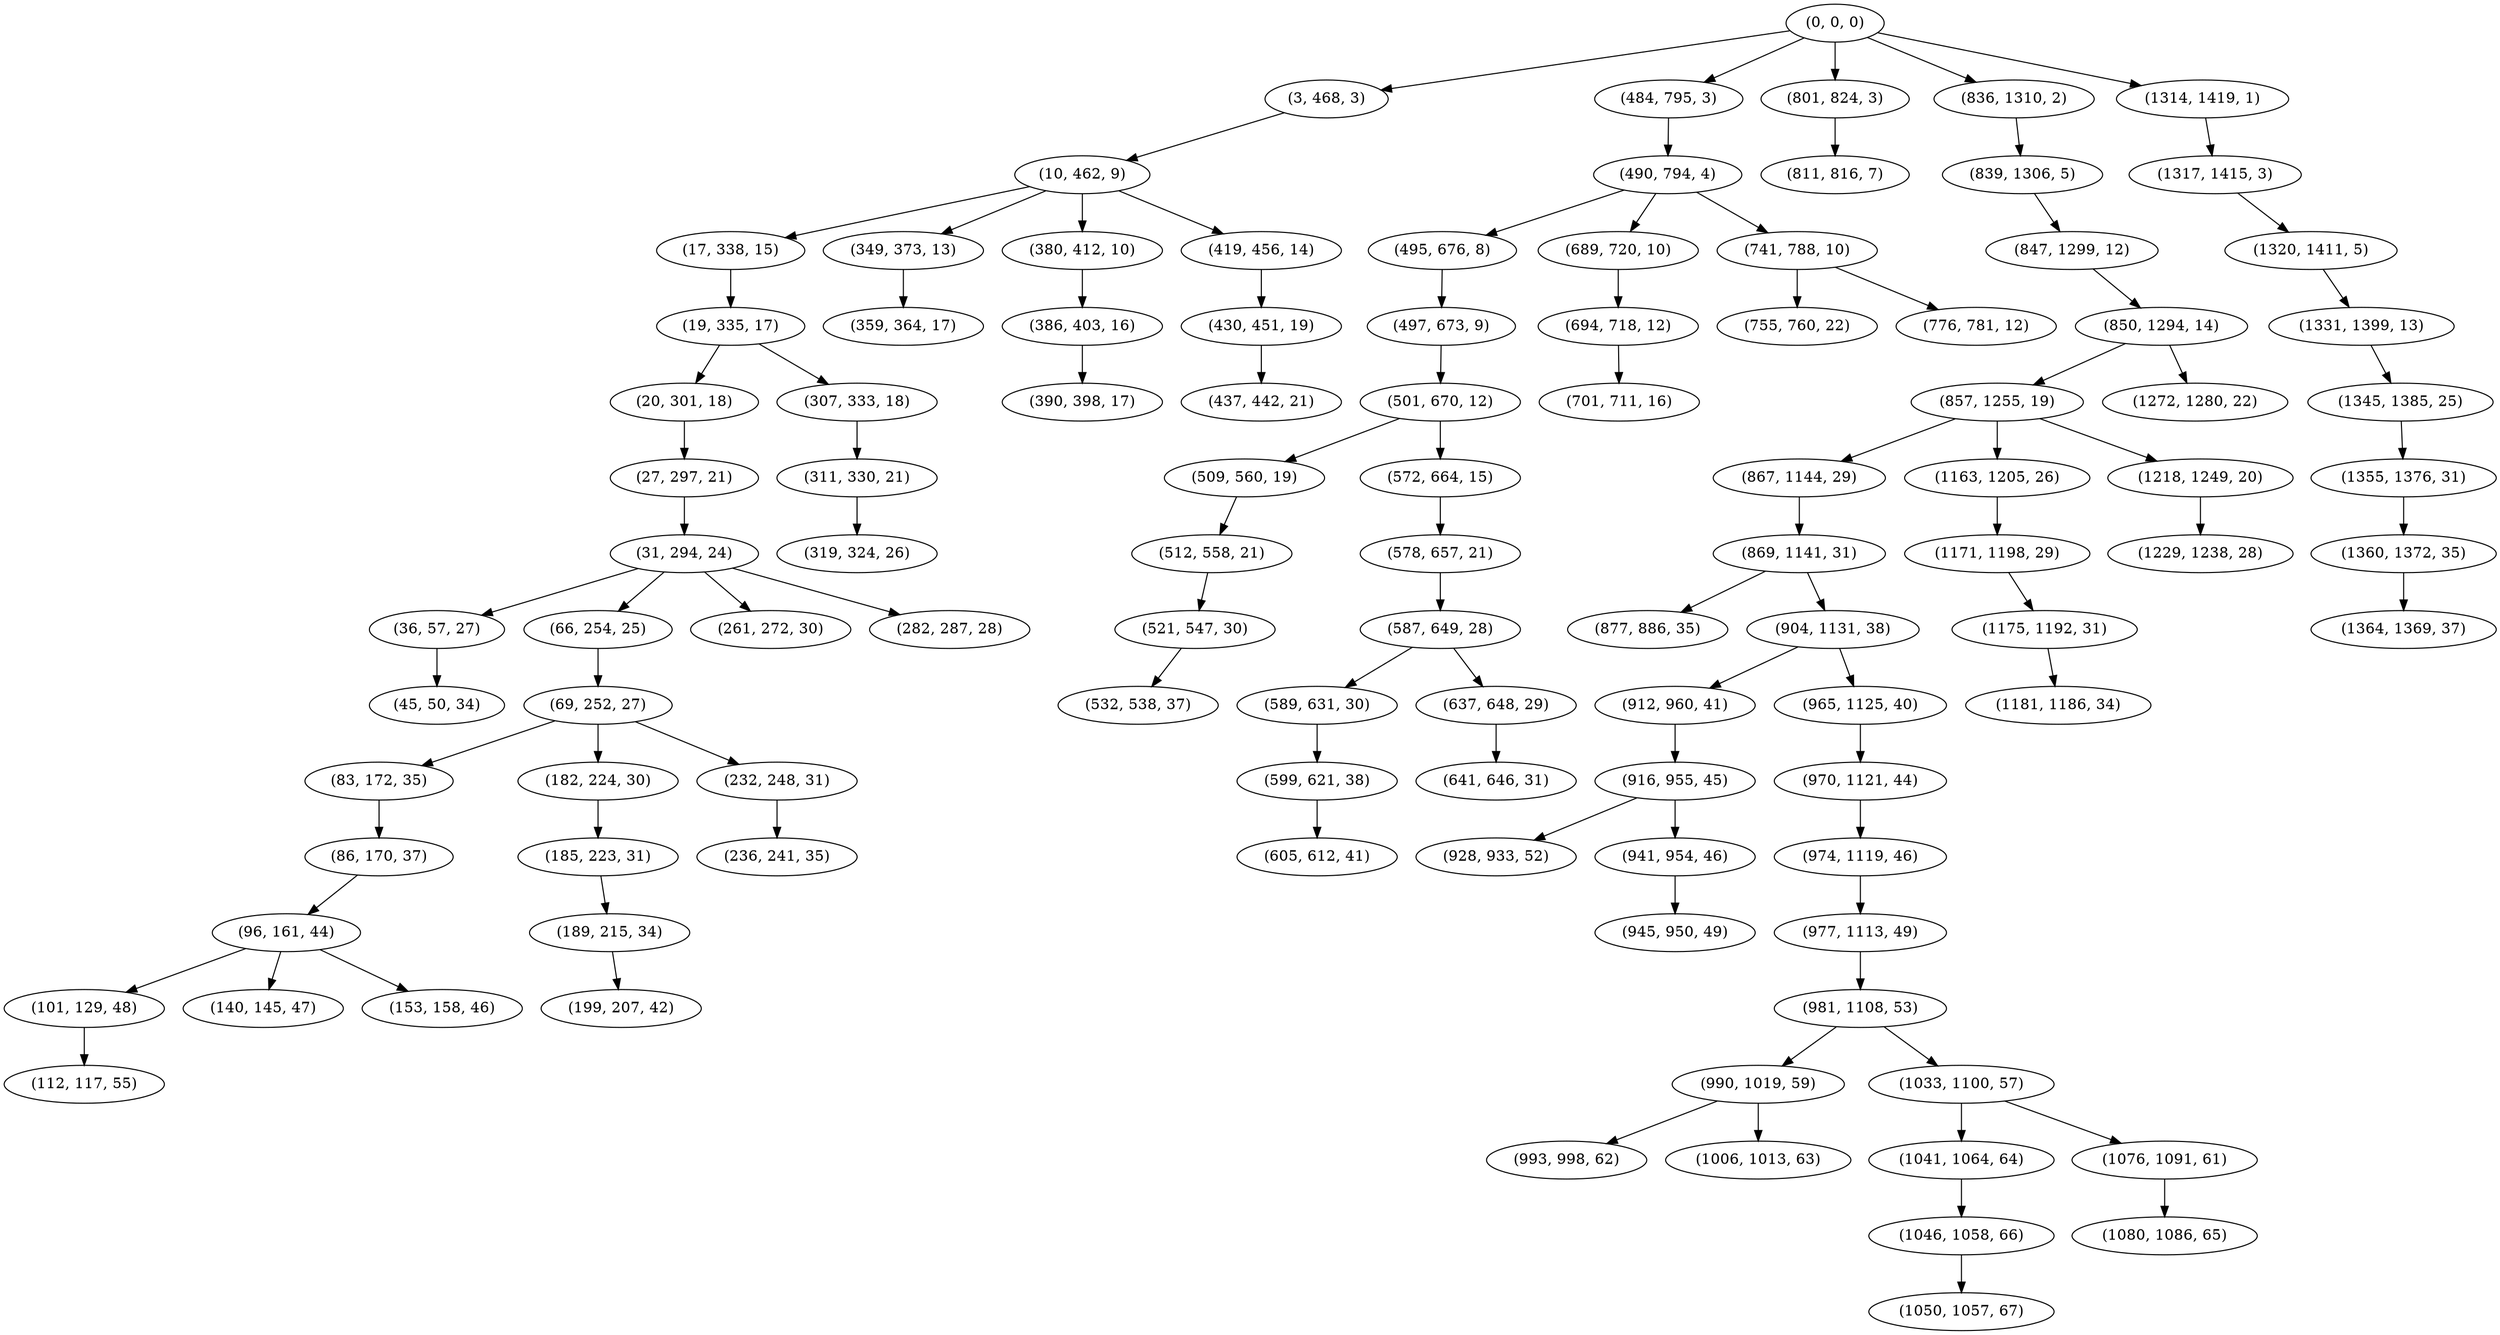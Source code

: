 digraph tree {
    "(0, 0, 0)";
    "(3, 468, 3)";
    "(10, 462, 9)";
    "(17, 338, 15)";
    "(19, 335, 17)";
    "(20, 301, 18)";
    "(27, 297, 21)";
    "(31, 294, 24)";
    "(36, 57, 27)";
    "(45, 50, 34)";
    "(66, 254, 25)";
    "(69, 252, 27)";
    "(83, 172, 35)";
    "(86, 170, 37)";
    "(96, 161, 44)";
    "(101, 129, 48)";
    "(112, 117, 55)";
    "(140, 145, 47)";
    "(153, 158, 46)";
    "(182, 224, 30)";
    "(185, 223, 31)";
    "(189, 215, 34)";
    "(199, 207, 42)";
    "(232, 248, 31)";
    "(236, 241, 35)";
    "(261, 272, 30)";
    "(282, 287, 28)";
    "(307, 333, 18)";
    "(311, 330, 21)";
    "(319, 324, 26)";
    "(349, 373, 13)";
    "(359, 364, 17)";
    "(380, 412, 10)";
    "(386, 403, 16)";
    "(390, 398, 17)";
    "(419, 456, 14)";
    "(430, 451, 19)";
    "(437, 442, 21)";
    "(484, 795, 3)";
    "(490, 794, 4)";
    "(495, 676, 8)";
    "(497, 673, 9)";
    "(501, 670, 12)";
    "(509, 560, 19)";
    "(512, 558, 21)";
    "(521, 547, 30)";
    "(532, 538, 37)";
    "(572, 664, 15)";
    "(578, 657, 21)";
    "(587, 649, 28)";
    "(589, 631, 30)";
    "(599, 621, 38)";
    "(605, 612, 41)";
    "(637, 648, 29)";
    "(641, 646, 31)";
    "(689, 720, 10)";
    "(694, 718, 12)";
    "(701, 711, 16)";
    "(741, 788, 10)";
    "(755, 760, 22)";
    "(776, 781, 12)";
    "(801, 824, 3)";
    "(811, 816, 7)";
    "(836, 1310, 2)";
    "(839, 1306, 5)";
    "(847, 1299, 12)";
    "(850, 1294, 14)";
    "(857, 1255, 19)";
    "(867, 1144, 29)";
    "(869, 1141, 31)";
    "(877, 886, 35)";
    "(904, 1131, 38)";
    "(912, 960, 41)";
    "(916, 955, 45)";
    "(928, 933, 52)";
    "(941, 954, 46)";
    "(945, 950, 49)";
    "(965, 1125, 40)";
    "(970, 1121, 44)";
    "(974, 1119, 46)";
    "(977, 1113, 49)";
    "(981, 1108, 53)";
    "(990, 1019, 59)";
    "(993, 998, 62)";
    "(1006, 1013, 63)";
    "(1033, 1100, 57)";
    "(1041, 1064, 64)";
    "(1046, 1058, 66)";
    "(1050, 1057, 67)";
    "(1076, 1091, 61)";
    "(1080, 1086, 65)";
    "(1163, 1205, 26)";
    "(1171, 1198, 29)";
    "(1175, 1192, 31)";
    "(1181, 1186, 34)";
    "(1218, 1249, 20)";
    "(1229, 1238, 28)";
    "(1272, 1280, 22)";
    "(1314, 1419, 1)";
    "(1317, 1415, 3)";
    "(1320, 1411, 5)";
    "(1331, 1399, 13)";
    "(1345, 1385, 25)";
    "(1355, 1376, 31)";
    "(1360, 1372, 35)";
    "(1364, 1369, 37)";
    "(0, 0, 0)" -> "(3, 468, 3)";
    "(0, 0, 0)" -> "(484, 795, 3)";
    "(0, 0, 0)" -> "(801, 824, 3)";
    "(0, 0, 0)" -> "(836, 1310, 2)";
    "(0, 0, 0)" -> "(1314, 1419, 1)";
    "(3, 468, 3)" -> "(10, 462, 9)";
    "(10, 462, 9)" -> "(17, 338, 15)";
    "(10, 462, 9)" -> "(349, 373, 13)";
    "(10, 462, 9)" -> "(380, 412, 10)";
    "(10, 462, 9)" -> "(419, 456, 14)";
    "(17, 338, 15)" -> "(19, 335, 17)";
    "(19, 335, 17)" -> "(20, 301, 18)";
    "(19, 335, 17)" -> "(307, 333, 18)";
    "(20, 301, 18)" -> "(27, 297, 21)";
    "(27, 297, 21)" -> "(31, 294, 24)";
    "(31, 294, 24)" -> "(36, 57, 27)";
    "(31, 294, 24)" -> "(66, 254, 25)";
    "(31, 294, 24)" -> "(261, 272, 30)";
    "(31, 294, 24)" -> "(282, 287, 28)";
    "(36, 57, 27)" -> "(45, 50, 34)";
    "(66, 254, 25)" -> "(69, 252, 27)";
    "(69, 252, 27)" -> "(83, 172, 35)";
    "(69, 252, 27)" -> "(182, 224, 30)";
    "(69, 252, 27)" -> "(232, 248, 31)";
    "(83, 172, 35)" -> "(86, 170, 37)";
    "(86, 170, 37)" -> "(96, 161, 44)";
    "(96, 161, 44)" -> "(101, 129, 48)";
    "(96, 161, 44)" -> "(140, 145, 47)";
    "(96, 161, 44)" -> "(153, 158, 46)";
    "(101, 129, 48)" -> "(112, 117, 55)";
    "(182, 224, 30)" -> "(185, 223, 31)";
    "(185, 223, 31)" -> "(189, 215, 34)";
    "(189, 215, 34)" -> "(199, 207, 42)";
    "(232, 248, 31)" -> "(236, 241, 35)";
    "(307, 333, 18)" -> "(311, 330, 21)";
    "(311, 330, 21)" -> "(319, 324, 26)";
    "(349, 373, 13)" -> "(359, 364, 17)";
    "(380, 412, 10)" -> "(386, 403, 16)";
    "(386, 403, 16)" -> "(390, 398, 17)";
    "(419, 456, 14)" -> "(430, 451, 19)";
    "(430, 451, 19)" -> "(437, 442, 21)";
    "(484, 795, 3)" -> "(490, 794, 4)";
    "(490, 794, 4)" -> "(495, 676, 8)";
    "(490, 794, 4)" -> "(689, 720, 10)";
    "(490, 794, 4)" -> "(741, 788, 10)";
    "(495, 676, 8)" -> "(497, 673, 9)";
    "(497, 673, 9)" -> "(501, 670, 12)";
    "(501, 670, 12)" -> "(509, 560, 19)";
    "(501, 670, 12)" -> "(572, 664, 15)";
    "(509, 560, 19)" -> "(512, 558, 21)";
    "(512, 558, 21)" -> "(521, 547, 30)";
    "(521, 547, 30)" -> "(532, 538, 37)";
    "(572, 664, 15)" -> "(578, 657, 21)";
    "(578, 657, 21)" -> "(587, 649, 28)";
    "(587, 649, 28)" -> "(589, 631, 30)";
    "(587, 649, 28)" -> "(637, 648, 29)";
    "(589, 631, 30)" -> "(599, 621, 38)";
    "(599, 621, 38)" -> "(605, 612, 41)";
    "(637, 648, 29)" -> "(641, 646, 31)";
    "(689, 720, 10)" -> "(694, 718, 12)";
    "(694, 718, 12)" -> "(701, 711, 16)";
    "(741, 788, 10)" -> "(755, 760, 22)";
    "(741, 788, 10)" -> "(776, 781, 12)";
    "(801, 824, 3)" -> "(811, 816, 7)";
    "(836, 1310, 2)" -> "(839, 1306, 5)";
    "(839, 1306, 5)" -> "(847, 1299, 12)";
    "(847, 1299, 12)" -> "(850, 1294, 14)";
    "(850, 1294, 14)" -> "(857, 1255, 19)";
    "(850, 1294, 14)" -> "(1272, 1280, 22)";
    "(857, 1255, 19)" -> "(867, 1144, 29)";
    "(857, 1255, 19)" -> "(1163, 1205, 26)";
    "(857, 1255, 19)" -> "(1218, 1249, 20)";
    "(867, 1144, 29)" -> "(869, 1141, 31)";
    "(869, 1141, 31)" -> "(877, 886, 35)";
    "(869, 1141, 31)" -> "(904, 1131, 38)";
    "(904, 1131, 38)" -> "(912, 960, 41)";
    "(904, 1131, 38)" -> "(965, 1125, 40)";
    "(912, 960, 41)" -> "(916, 955, 45)";
    "(916, 955, 45)" -> "(928, 933, 52)";
    "(916, 955, 45)" -> "(941, 954, 46)";
    "(941, 954, 46)" -> "(945, 950, 49)";
    "(965, 1125, 40)" -> "(970, 1121, 44)";
    "(970, 1121, 44)" -> "(974, 1119, 46)";
    "(974, 1119, 46)" -> "(977, 1113, 49)";
    "(977, 1113, 49)" -> "(981, 1108, 53)";
    "(981, 1108, 53)" -> "(990, 1019, 59)";
    "(981, 1108, 53)" -> "(1033, 1100, 57)";
    "(990, 1019, 59)" -> "(993, 998, 62)";
    "(990, 1019, 59)" -> "(1006, 1013, 63)";
    "(1033, 1100, 57)" -> "(1041, 1064, 64)";
    "(1033, 1100, 57)" -> "(1076, 1091, 61)";
    "(1041, 1064, 64)" -> "(1046, 1058, 66)";
    "(1046, 1058, 66)" -> "(1050, 1057, 67)";
    "(1076, 1091, 61)" -> "(1080, 1086, 65)";
    "(1163, 1205, 26)" -> "(1171, 1198, 29)";
    "(1171, 1198, 29)" -> "(1175, 1192, 31)";
    "(1175, 1192, 31)" -> "(1181, 1186, 34)";
    "(1218, 1249, 20)" -> "(1229, 1238, 28)";
    "(1314, 1419, 1)" -> "(1317, 1415, 3)";
    "(1317, 1415, 3)" -> "(1320, 1411, 5)";
    "(1320, 1411, 5)" -> "(1331, 1399, 13)";
    "(1331, 1399, 13)" -> "(1345, 1385, 25)";
    "(1345, 1385, 25)" -> "(1355, 1376, 31)";
    "(1355, 1376, 31)" -> "(1360, 1372, 35)";
    "(1360, 1372, 35)" -> "(1364, 1369, 37)";
}
